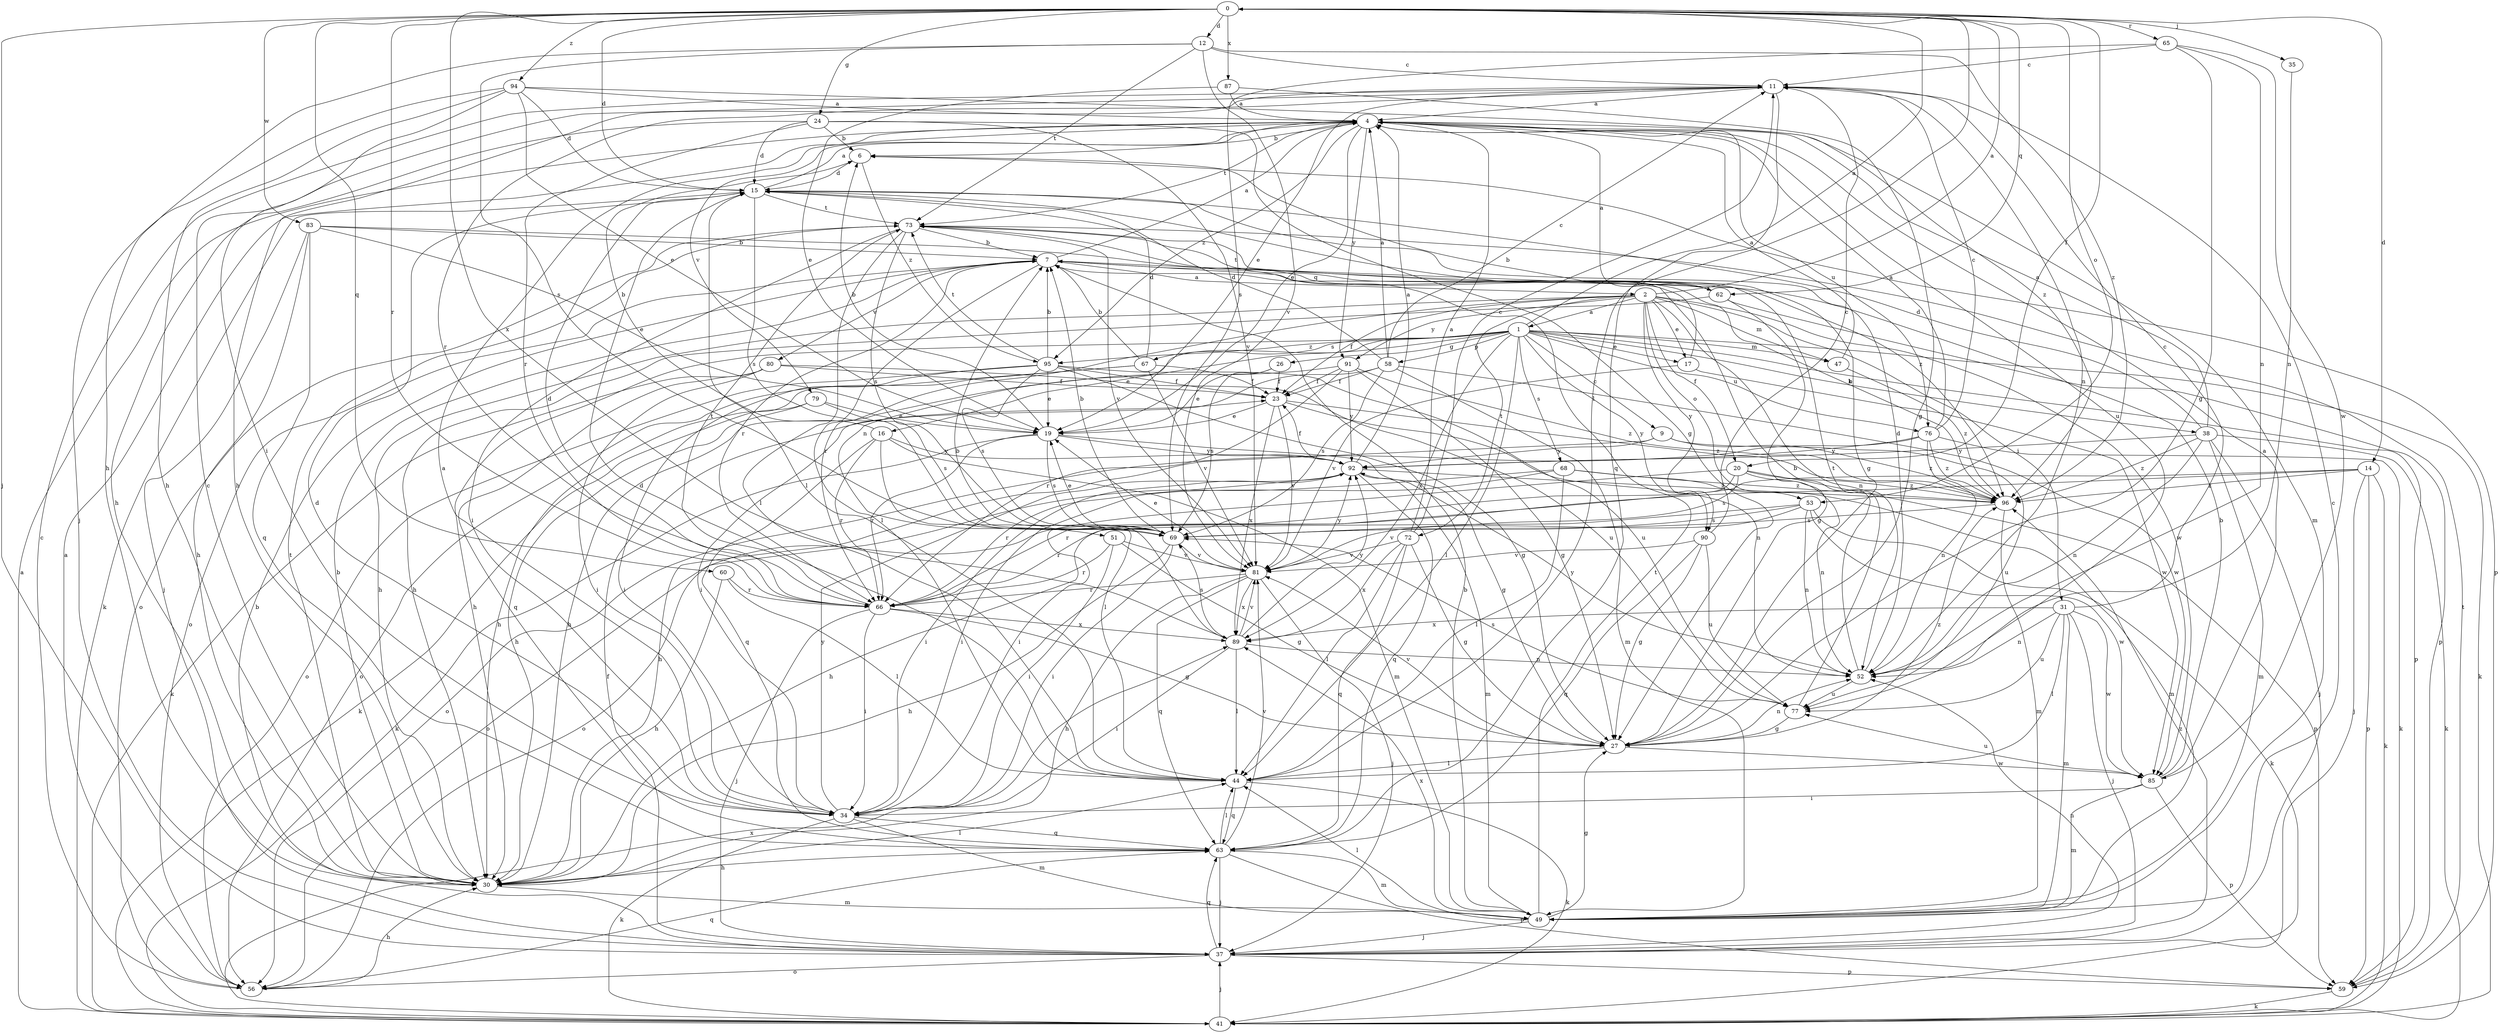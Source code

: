 strict digraph  {
0;
1;
2;
4;
6;
7;
9;
11;
12;
14;
15;
16;
17;
19;
20;
23;
24;
26;
27;
30;
31;
34;
35;
37;
38;
41;
44;
47;
49;
51;
52;
53;
56;
58;
59;
60;
62;
63;
65;
66;
67;
68;
69;
72;
73;
76;
77;
79;
80;
81;
83;
85;
87;
89;
90;
91;
92;
94;
95;
96;
0 -> 12  [label=d];
0 -> 14  [label=d];
0 -> 15  [label=d];
0 -> 20  [label=f];
0 -> 24  [label=g];
0 -> 35  [label=j];
0 -> 37  [label=j];
0 -> 44  [label=l];
0 -> 53  [label=o];
0 -> 60  [label=q];
0 -> 62  [label=q];
0 -> 65  [label=r];
0 -> 66  [label=r];
0 -> 83  [label=w];
0 -> 87  [label=x];
0 -> 89  [label=x];
0 -> 94  [label=z];
1 -> 0  [label=a];
1 -> 9  [label=c];
1 -> 16  [label=e];
1 -> 17  [label=e];
1 -> 26  [label=g];
1 -> 30  [label=h];
1 -> 38  [label=k];
1 -> 41  [label=k];
1 -> 44  [label=l];
1 -> 47  [label=m];
1 -> 51  [label=n];
1 -> 58  [label=p];
1 -> 59  [label=p];
1 -> 67  [label=s];
1 -> 68  [label=s];
1 -> 76  [label=u];
1 -> 89  [label=x];
1 -> 90  [label=y];
1 -> 95  [label=z];
2 -> 0  [label=a];
2 -> 1  [label=a];
2 -> 17  [label=e];
2 -> 20  [label=f];
2 -> 23  [label=f];
2 -> 30  [label=h];
2 -> 31  [label=i];
2 -> 47  [label=m];
2 -> 52  [label=n];
2 -> 53  [label=o];
2 -> 66  [label=r];
2 -> 72  [label=t];
2 -> 85  [label=w];
2 -> 90  [label=y];
2 -> 91  [label=y];
4 -> 6  [label=b];
4 -> 19  [label=e];
4 -> 49  [label=m];
4 -> 73  [label=t];
4 -> 76  [label=u];
4 -> 77  [label=u];
4 -> 79  [label=v];
4 -> 91  [label=y];
4 -> 95  [label=z];
6 -> 15  [label=d];
6 -> 59  [label=p];
6 -> 95  [label=z];
7 -> 2  [label=a];
7 -> 4  [label=a];
7 -> 44  [label=l];
7 -> 56  [label=o];
7 -> 62  [label=q];
7 -> 66  [label=r];
7 -> 80  [label=v];
9 -> 30  [label=h];
9 -> 77  [label=u];
9 -> 92  [label=y];
9 -> 96  [label=z];
11 -> 4  [label=a];
11 -> 19  [label=e];
11 -> 30  [label=h];
11 -> 52  [label=n];
11 -> 63  [label=q];
11 -> 66  [label=r];
12 -> 11  [label=c];
12 -> 30  [label=h];
12 -> 69  [label=s];
12 -> 73  [label=t];
12 -> 81  [label=v];
12 -> 96  [label=z];
14 -> 30  [label=h];
14 -> 37  [label=j];
14 -> 41  [label=k];
14 -> 59  [label=p];
14 -> 66  [label=r];
14 -> 96  [label=z];
15 -> 4  [label=a];
15 -> 27  [label=g];
15 -> 41  [label=k];
15 -> 44  [label=l];
15 -> 69  [label=s];
15 -> 73  [label=t];
16 -> 6  [label=b];
16 -> 44  [label=l];
16 -> 49  [label=m];
16 -> 63  [label=q];
16 -> 66  [label=r];
16 -> 92  [label=y];
17 -> 6  [label=b];
17 -> 81  [label=v];
17 -> 85  [label=w];
19 -> 6  [label=b];
19 -> 27  [label=g];
19 -> 41  [label=k];
19 -> 66  [label=r];
19 -> 69  [label=s];
19 -> 92  [label=y];
20 -> 34  [label=i];
20 -> 52  [label=n];
20 -> 56  [label=o];
20 -> 59  [label=p];
20 -> 69  [label=s];
20 -> 96  [label=z];
23 -> 19  [label=e];
23 -> 52  [label=n];
23 -> 81  [label=v];
23 -> 89  [label=x];
23 -> 96  [label=z];
24 -> 6  [label=b];
24 -> 15  [label=d];
24 -> 27  [label=g];
24 -> 30  [label=h];
24 -> 66  [label=r];
24 -> 81  [label=v];
26 -> 19  [label=e];
26 -> 23  [label=f];
26 -> 69  [label=s];
27 -> 44  [label=l];
27 -> 52  [label=n];
27 -> 81  [label=v];
27 -> 85  [label=w];
27 -> 96  [label=z];
30 -> 7  [label=b];
30 -> 11  [label=c];
30 -> 44  [label=l];
30 -> 49  [label=m];
30 -> 73  [label=t];
31 -> 11  [label=c];
31 -> 37  [label=j];
31 -> 44  [label=l];
31 -> 49  [label=m];
31 -> 52  [label=n];
31 -> 77  [label=u];
31 -> 85  [label=w];
31 -> 89  [label=x];
34 -> 4  [label=a];
34 -> 15  [label=d];
34 -> 41  [label=k];
34 -> 49  [label=m];
34 -> 63  [label=q];
34 -> 92  [label=y];
35 -> 52  [label=n];
37 -> 7  [label=b];
37 -> 23  [label=f];
37 -> 52  [label=n];
37 -> 56  [label=o];
37 -> 59  [label=p];
37 -> 63  [label=q];
37 -> 96  [label=z];
38 -> 4  [label=a];
38 -> 15  [label=d];
38 -> 37  [label=j];
38 -> 41  [label=k];
38 -> 49  [label=m];
38 -> 52  [label=n];
38 -> 92  [label=y];
38 -> 96  [label=z];
41 -> 4  [label=a];
41 -> 37  [label=j];
41 -> 89  [label=x];
44 -> 15  [label=d];
44 -> 41  [label=k];
44 -> 63  [label=q];
47 -> 4  [label=a];
47 -> 96  [label=z];
49 -> 7  [label=b];
49 -> 11  [label=c];
49 -> 27  [label=g];
49 -> 37  [label=j];
49 -> 44  [label=l];
49 -> 73  [label=t];
49 -> 89  [label=x];
51 -> 27  [label=g];
51 -> 34  [label=i];
51 -> 66  [label=r];
51 -> 81  [label=v];
52 -> 7  [label=b];
52 -> 15  [label=d];
52 -> 77  [label=u];
52 -> 92  [label=y];
53 -> 41  [label=k];
53 -> 52  [label=n];
53 -> 66  [label=r];
53 -> 69  [label=s];
53 -> 81  [label=v];
53 -> 85  [label=w];
56 -> 4  [label=a];
56 -> 11  [label=c];
56 -> 30  [label=h];
56 -> 63  [label=q];
58 -> 4  [label=a];
58 -> 11  [label=c];
58 -> 15  [label=d];
58 -> 23  [label=f];
58 -> 34  [label=i];
58 -> 49  [label=m];
58 -> 69  [label=s];
58 -> 85  [label=w];
59 -> 41  [label=k];
59 -> 73  [label=t];
60 -> 30  [label=h];
60 -> 44  [label=l];
60 -> 66  [label=r];
62 -> 4  [label=a];
62 -> 27  [label=g];
62 -> 30  [label=h];
62 -> 59  [label=p];
62 -> 73  [label=t];
63 -> 30  [label=h];
63 -> 37  [label=j];
63 -> 44  [label=l];
63 -> 49  [label=m];
63 -> 59  [label=p];
63 -> 81  [label=v];
65 -> 11  [label=c];
65 -> 27  [label=g];
65 -> 52  [label=n];
65 -> 69  [label=s];
65 -> 85  [label=w];
66 -> 15  [label=d];
66 -> 27  [label=g];
66 -> 34  [label=i];
66 -> 37  [label=j];
66 -> 73  [label=t];
66 -> 89  [label=x];
67 -> 7  [label=b];
67 -> 15  [label=d];
67 -> 23  [label=f];
67 -> 30  [label=h];
67 -> 56  [label=o];
67 -> 81  [label=v];
68 -> 34  [label=i];
68 -> 44  [label=l];
68 -> 49  [label=m];
68 -> 56  [label=o];
68 -> 96  [label=z];
69 -> 7  [label=b];
69 -> 19  [label=e];
69 -> 30  [label=h];
69 -> 34  [label=i];
69 -> 81  [label=v];
72 -> 4  [label=a];
72 -> 11  [label=c];
72 -> 27  [label=g];
72 -> 44  [label=l];
72 -> 63  [label=q];
72 -> 81  [label=v];
72 -> 89  [label=x];
73 -> 7  [label=b];
73 -> 34  [label=i];
73 -> 44  [label=l];
73 -> 56  [label=o];
73 -> 69  [label=s];
73 -> 81  [label=v];
76 -> 4  [label=a];
76 -> 11  [label=c];
76 -> 41  [label=k];
76 -> 52  [label=n];
76 -> 56  [label=o];
76 -> 92  [label=y];
76 -> 96  [label=z];
77 -> 27  [label=g];
77 -> 69  [label=s];
77 -> 73  [label=t];
79 -> 19  [label=e];
79 -> 30  [label=h];
79 -> 41  [label=k];
79 -> 69  [label=s];
80 -> 23  [label=f];
80 -> 34  [label=i];
80 -> 41  [label=k];
80 -> 63  [label=q];
80 -> 77  [label=u];
81 -> 19  [label=e];
81 -> 30  [label=h];
81 -> 37  [label=j];
81 -> 63  [label=q];
81 -> 66  [label=r];
81 -> 89  [label=x];
81 -> 92  [label=y];
83 -> 7  [label=b];
83 -> 19  [label=e];
83 -> 30  [label=h];
83 -> 37  [label=j];
83 -> 63  [label=q];
83 -> 96  [label=z];
85 -> 4  [label=a];
85 -> 7  [label=b];
85 -> 34  [label=i];
85 -> 49  [label=m];
85 -> 59  [label=p];
85 -> 77  [label=u];
87 -> 4  [label=a];
87 -> 19  [label=e];
87 -> 27  [label=g];
89 -> 7  [label=b];
89 -> 34  [label=i];
89 -> 44  [label=l];
89 -> 52  [label=n];
89 -> 69  [label=s];
89 -> 81  [label=v];
89 -> 92  [label=y];
90 -> 11  [label=c];
90 -> 27  [label=g];
90 -> 63  [label=q];
90 -> 77  [label=u];
90 -> 81  [label=v];
91 -> 23  [label=f];
91 -> 27  [label=g];
91 -> 30  [label=h];
91 -> 66  [label=r];
91 -> 92  [label=y];
91 -> 96  [label=z];
92 -> 4  [label=a];
92 -> 23  [label=f];
92 -> 34  [label=i];
92 -> 49  [label=m];
92 -> 63  [label=q];
92 -> 66  [label=r];
92 -> 96  [label=z];
94 -> 4  [label=a];
94 -> 15  [label=d];
94 -> 19  [label=e];
94 -> 30  [label=h];
94 -> 34  [label=i];
94 -> 37  [label=j];
94 -> 96  [label=z];
95 -> 7  [label=b];
95 -> 19  [label=e];
95 -> 23  [label=f];
95 -> 27  [label=g];
95 -> 34  [label=i];
95 -> 56  [label=o];
95 -> 69  [label=s];
95 -> 73  [label=t];
95 -> 77  [label=u];
96 -> 7  [label=b];
96 -> 49  [label=m];
96 -> 69  [label=s];
}
